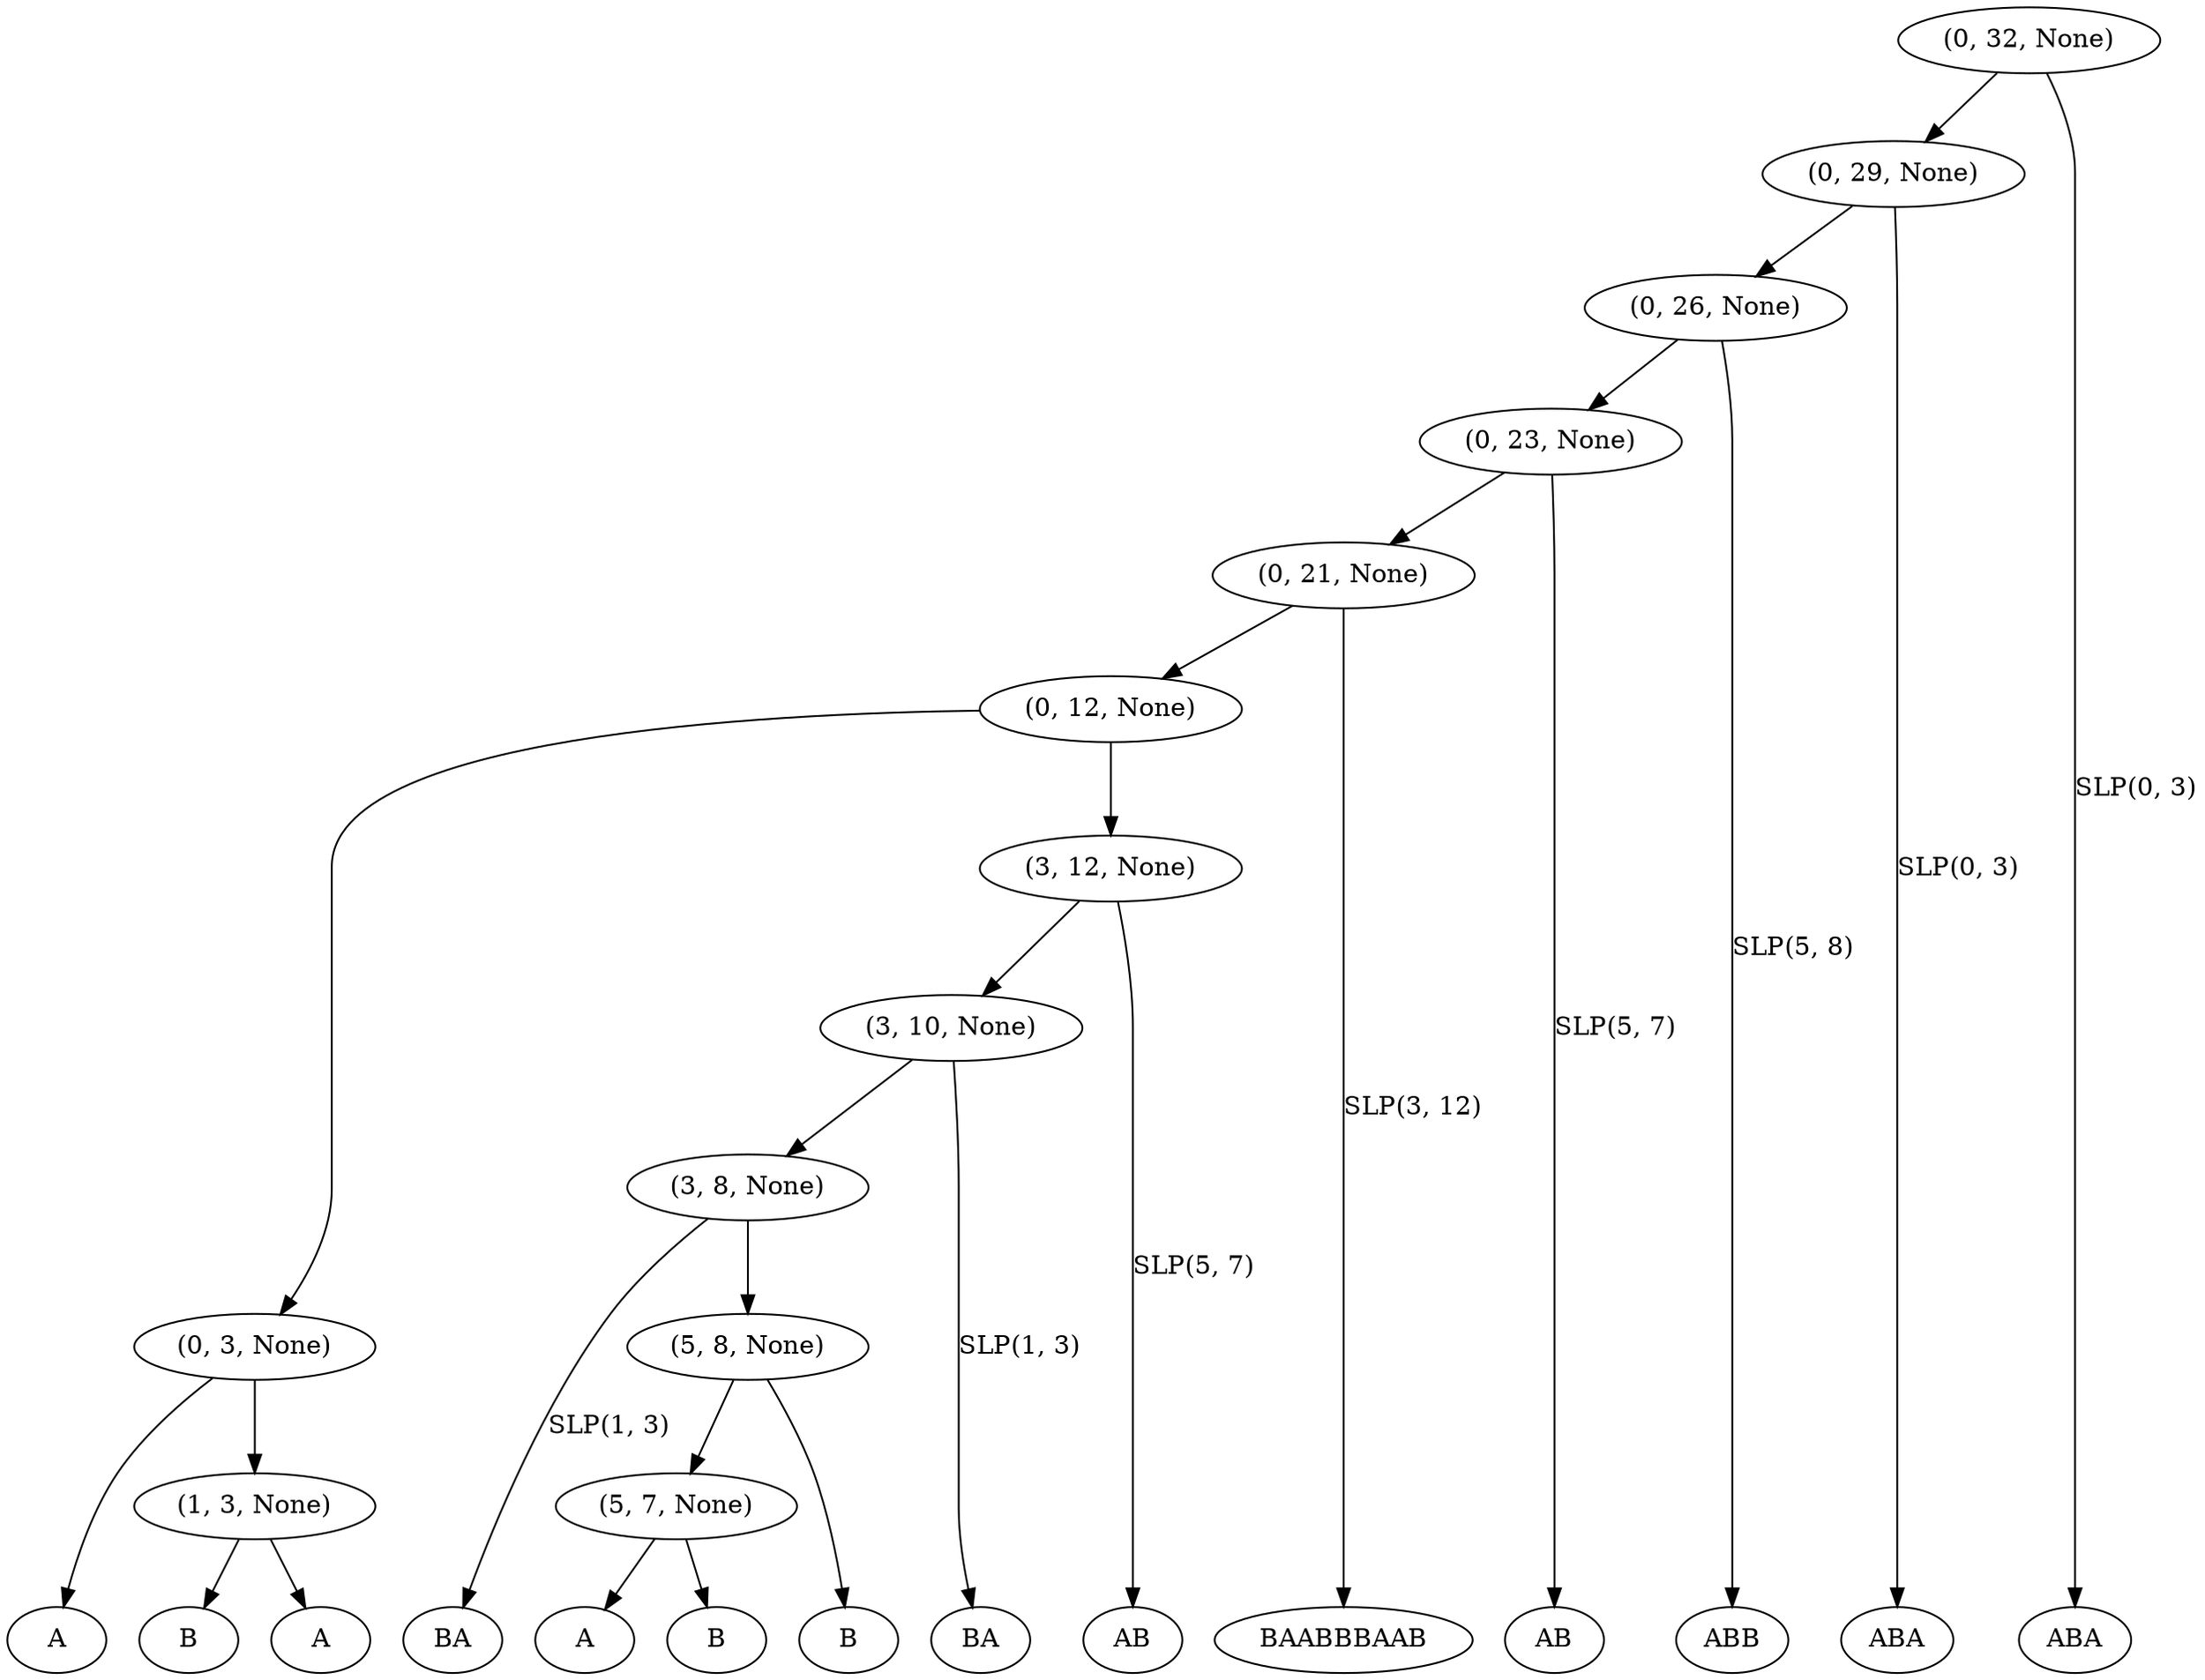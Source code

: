 digraph G {
  "(0, 1, 65)" [label="A"];
  "(0, 3, None)" -> "(0, 1, 65)";
  "(0, 3, None)" -> "(1, 3, None)";
  "(0, 32, None)" -> "(0, 29, None)";
  "(0, 32, None)" -> "(29, 32, 0)" [label="SLP(0, 3)"];
  "(0, 12, None)" -> "(0, 3, None)";
  "(0, 12, None)" -> "(3, 12, None)";
  "(0, 21, None)" -> "(0, 12, None)";
  "(0, 21, None)" -> "(12, 21, 3)" [label="SLP(3, 12)"];
  "(0, 23, None)" -> "(0, 21, None)";
  "(0, 23, None)" -> "(21, 23, 5)" [label="SLP(5, 7)"];
  "(0, 26, None)" -> "(0, 23, None)";
  "(0, 26, None)" -> "(23, 26, 5)" [label="SLP(5, 8)"];
  "(0, 29, None)" -> "(0, 26, None)";
  "(0, 29, None)" -> "(26, 29, 0)" [label="SLP(0, 3)"];
  "(1, 2, 66)" [label="B"];
  "(1, 3, None)" -> "(1, 2, 66)";
  "(1, 3, None)" -> "(2, 3, 65)";
  "(2, 3, 65)" [label="A"];
  "(3, 5, 1)" [label="BA"];
  "(3, 12, None)" -> "(3, 10, None)";
  "(3, 12, None)" -> "(10, 12, 5)" [label="SLP(5, 7)"];
  "(3, 8, None)" -> "(3, 5, 1)" [label="SLP(1, 3)"];
  "(3, 8, None)" -> "(5, 8, None)";
  "(3, 10, None)" -> "(3, 8, None)";
  "(3, 10, None)" -> "(8, 10, 1)" [label="SLP(1, 3)"];
  "(5, 6, 65)" [label="A"];
  "(5, 7, None)" -> "(5, 6, 65)";
  "(5, 7, None)" -> "(6, 7, 66)";
  "(5, 8, None)" -> "(5, 7, None)";
  "(5, 8, None)" -> "(7, 8, 66)";
  "(6, 7, 66)" [label="B"];
  "(7, 8, 66)" [label="B"];
  "(8, 10, 1)" [label="BA"];
  "(10, 12, 5)" [label="AB"];
  "(12, 21, 3)" [label="BAABBBAAB"];
  "(21, 23, 5)" [label="AB"];
  "(23, 26, 5)" [label="ABB"];
  "(26, 29, 0)" [label="ABA"];
  "(29, 32, 0)" [label="ABA"];
  {rank=same; "(0, 1, 65)" "(1, 2, 66)" "(2, 3, 65)" "(3, 5, 1)" "(5, 6, 65)" "(6, 7, 66)" "(7, 8, 66)" "(8, 10, 1)" "(10, 12, 5)" "(12, 21, 3)" "(21, 23, 5)" "(23, 26, 5)" "(26, 29, 0)" "(29, 32, 0)" }
  ordering=out;
}
